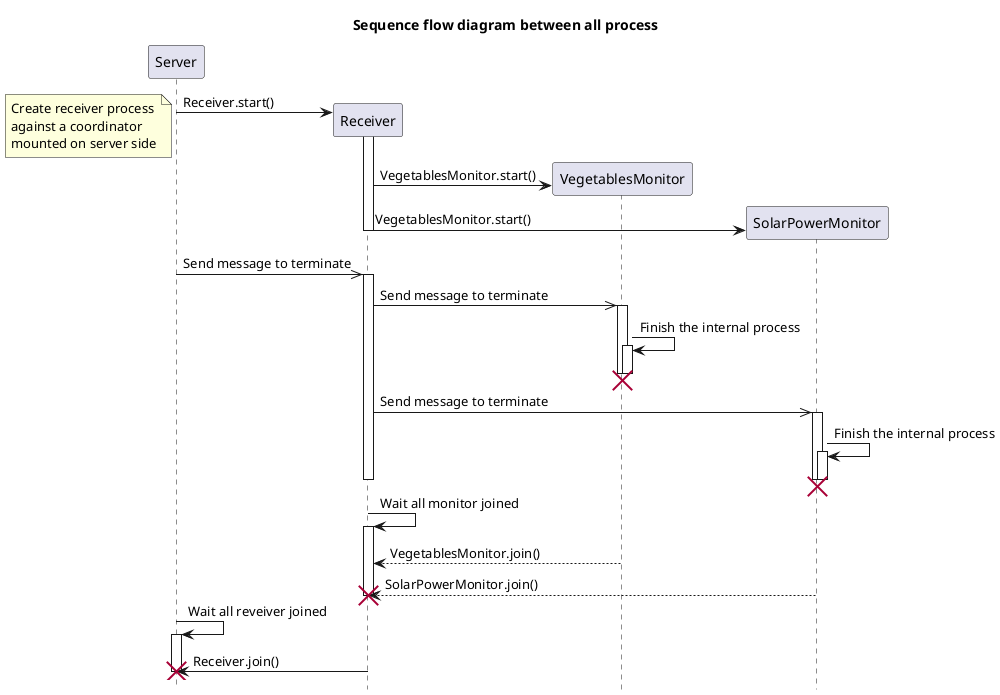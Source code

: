 @startuml
title Sequence flow diagram between all process
hide footbox

participant "Server" as Server
participant "Receiver" as Receiver
participant "VegetablesMonitor" as VegetablesMonitor
participant "SolarPowerMonitor" as SolarPowerMonitor

create Receiver
Server -> Receiver : Receiver.start()
note left
	Create receiver process
	against a coordinator
	mounted on server side
end note

activate Receiver
	create VegetablesMonitor
	Receiver -> VegetablesMonitor : VegetablesMonitor.start()
	create SolarPowerMonitor
	Receiver -> SolarPowerMonitor : VegetablesMonitor.start()
deactivate Receiver

Server ->> Receiver : Send message to terminate
activate Receiver
	Receiver ->> VegetablesMonitor : Send message to terminate
	activate VegetablesMonitor
		VegetablesMonitor -> VegetablesMonitor : Finish the internal process
		activate VegetablesMonitor
		deactivate VegetablesMonitor
	deactivate VegetablesMonitor
	destroy VegetablesMonitor

	Receiver ->> SolarPowerMonitor : Send message to terminate
	activate SolarPowerMonitor
		SolarPowerMonitor -> SolarPowerMonitor : Finish the internal process
		activate SolarPowerMonitor
		deactivate SolarPowerMonitor
	deactivate SolarPowerMonitor
	destroy SolarPowerMonitor
deactivate Receiver

Receiver -> Receiver : Wait all monitor joined
activate Receiver
	Receiver <-- VegetablesMonitor : VegetablesMonitor.join()
	Receiver <-- SolarPowerMonitor : SolarPowerMonitor.join()
deactivate Receiver
destroy Receiver

Server -> Server : Wait all reveiver joined
activate Server
	Server <- Receiver : Receiver.join()
deactivate Server
destroy Server
@enduml

